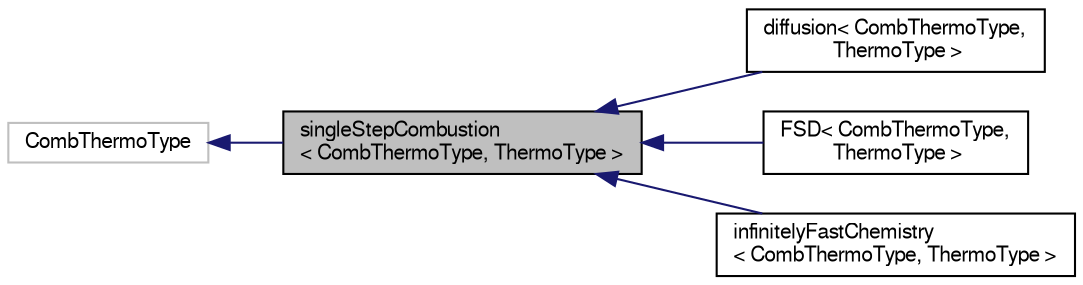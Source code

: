 digraph "singleStepCombustion&lt; CombThermoType, ThermoType &gt;"
{
  bgcolor="transparent";
  edge [fontname="FreeSans",fontsize="10",labelfontname="FreeSans",labelfontsize="10"];
  node [fontname="FreeSans",fontsize="10",shape=record];
  rankdir="LR";
  Node0 [label="singleStepCombustion\l\< CombThermoType, ThermoType \>",height=0.2,width=0.4,color="black", fillcolor="grey75", style="filled", fontcolor="black"];
  Node1 -> Node0 [dir="back",color="midnightblue",fontsize="10",style="solid",fontname="FreeSans"];
  Node1 [label="CombThermoType",height=0.2,width=0.4,color="grey75"];
  Node0 -> Node2 [dir="back",color="midnightblue",fontsize="10",style="solid",fontname="FreeSans"];
  Node2 [label="diffusion\< CombThermoType,\l ThermoType \>",height=0.2,width=0.4,color="black",URL="$a21234.html",tooltip="Simple diffusion-based combustion model based on the principle mixed is burnt. Additional parameter C..."];
  Node0 -> Node3 [dir="back",color="midnightblue",fontsize="10",style="solid",fontname="FreeSans"];
  Node3 [label="FSD\< CombThermoType,\l ThermoType \>",height=0.2,width=0.4,color="black",URL="$a21238.html",tooltip="Flame Surface Dennsity (FDS) combustion model. "];
  Node0 -> Node4 [dir="back",color="midnightblue",fontsize="10",style="solid",fontname="FreeSans"];
  Node4 [label="infinitelyFastChemistry\l\< CombThermoType, ThermoType \>",height=0.2,width=0.4,color="black",URL="$a21254.html",tooltip="Simple infinitely fast chemistry combustion model based on the principle mixed is burnt..."];
}
